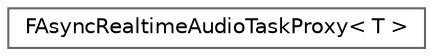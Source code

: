 digraph "Graphical Class Hierarchy"
{
 // INTERACTIVE_SVG=YES
 // LATEX_PDF_SIZE
  bgcolor="transparent";
  edge [fontname=Helvetica,fontsize=10,labelfontname=Helvetica,labelfontsize=10];
  node [fontname=Helvetica,fontsize=10,shape=box,height=0.2,width=0.4];
  rankdir="LR";
  Node0 [id="Node000000",label="FAsyncRealtimeAudioTaskProxy\< T \>",height=0.2,width=0.4,color="grey40", fillcolor="white", style="filled",URL="$d4/daf/classFAsyncRealtimeAudioTaskProxy.html",tooltip=" "];
}
